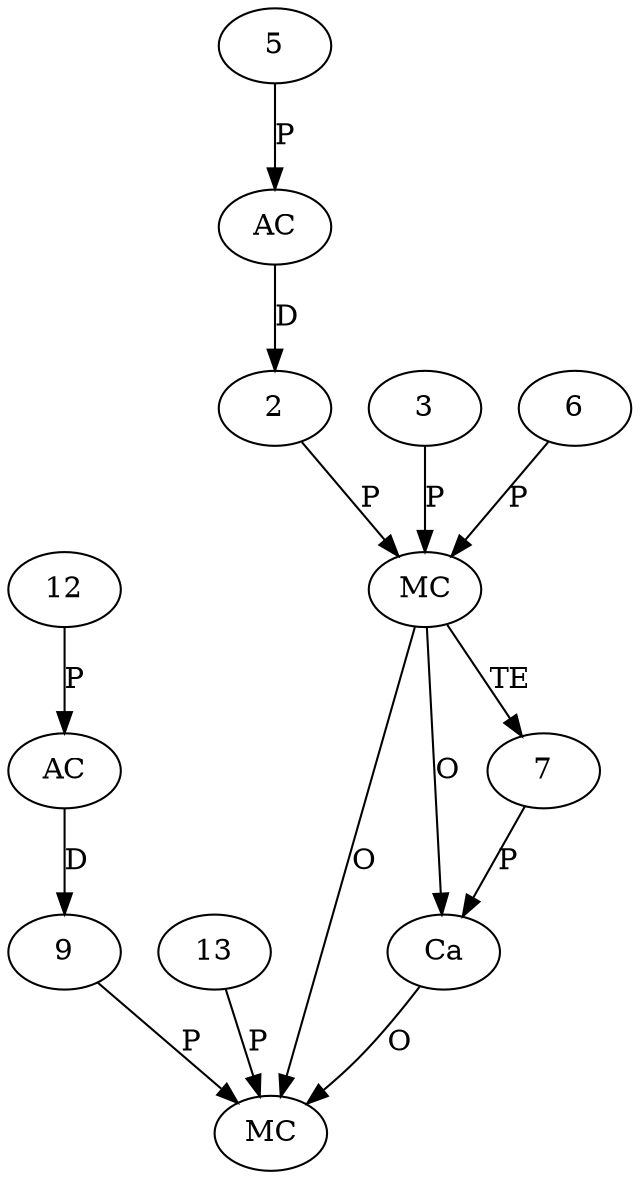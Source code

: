 digraph "AUG" {

  1 [ label="MC" s="add()" t="ArrayUtils" l="468" ];
  2 [ t="long" v="10L" ];
  3 [ t="char" v="'c'" ];
  4 [ label="AC" t="" l="468" ];
  5 [ t="char" v="'a'" ];
  6 [ t="char" v="'c'" ];
  7 [ t="IndexOutOfBoundsException" n="e" ];
  8 [ label="MC" s="equals()" t="Arrays" l="509" ];
  9 [ t="{}" n="dummy_" ];
  10 [ label="Ca" t="IndexOutOfBoundsException" ];
  11 [ label="AC" t="" l="509" ];
  12 [ t="int" v="3" ];
  13 [ t="float[]" n="floatArray" ];
  6 -> 1 [ label="P" ];
  3 -> 1 [ label="P" ];
  2 -> 1 [ label="P" ];
  4 -> 2 [ label="D" ];
  5 -> 4 [ label="P" ];
  1 -> 7 [ label="TE" ];
  1 -> 8 [ label="O" ];
  10 -> 8 [ label="O" ];
  13 -> 8 [ label="P" ];
  9 -> 8 [ label="P" ];
  11 -> 9 [ label="D" ];
  7 -> 10 [ label="P" ];
  1 -> 10 [ label="O" ];
  12 -> 11 [ label="P" ];
}
